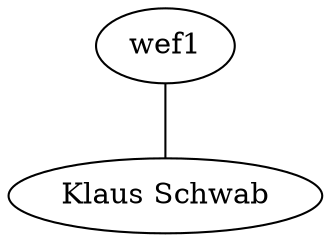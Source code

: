 // Copyright 2022, Antonio Alvarado Hernández

graph germany {
    subgraph leaders {
        kms1 [
            label="Klaus Schwab",
            full="Klaus Martin Schwab",
            link="https://es.wikipedia.org/wiki/Klaus_Schwab",
        ];
    };

    wef1 -- kms1;
}

